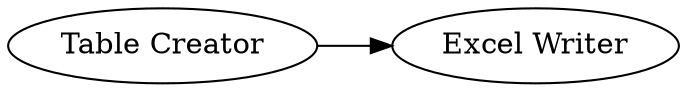 digraph {
	"-4665278642698683527_2" [label="Excel Writer"]
	"-4665278642698683527_1" [label="Table Creator"]
	"-4665278642698683527_1" -> "-4665278642698683527_2"
	rankdir=LR
}
